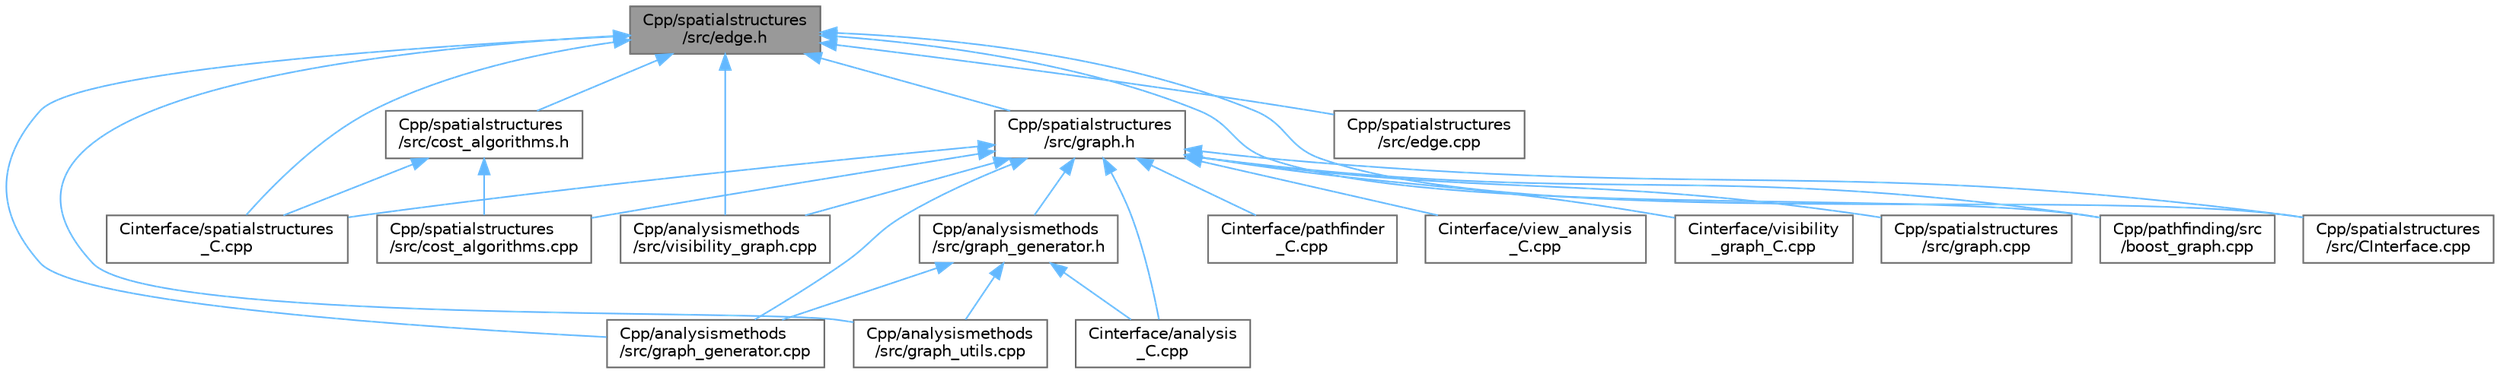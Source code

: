 digraph "Cpp/spatialstructures/src/edge.h"
{
 // LATEX_PDF_SIZE
  bgcolor="transparent";
  edge [fontname=Helvetica,fontsize=10,labelfontname=Helvetica,labelfontsize=10];
  node [fontname=Helvetica,fontsize=10,shape=box,height=0.2,width=0.4];
  Node1 [label="Cpp/spatialstructures\l/src/edge.h",height=0.2,width=0.4,color="gray40", fillcolor="grey60", style="filled", fontcolor="black",tooltip="Contains definitions for the Edge structure."];
  Node1 -> Node2 [dir="back",color="steelblue1",style="solid"];
  Node2 [label="Cinterface/spatialstructures\l_C.cpp",height=0.2,width=0.4,color="grey40", fillcolor="white", style="filled",URL="$a00434.html",tooltip=" "];
  Node1 -> Node3 [dir="back",color="steelblue1",style="solid"];
  Node3 [label="Cpp/analysismethods\l/src/graph_generator.cpp",height=0.2,width=0.4,color="grey40", fillcolor="white", style="filled",URL="$a00005.html",tooltip="Contains implementation for the functions in the GraphGenerator class."];
  Node1 -> Node4 [dir="back",color="steelblue1",style="solid"];
  Node4 [label="Cpp/analysismethods\l/src/graph_utils.cpp",height=0.2,width=0.4,color="grey40", fillcolor="white", style="filled",URL="$a00011.html",tooltip=" "];
  Node1 -> Node5 [dir="back",color="steelblue1",style="solid"];
  Node5 [label="Cpp/analysismethods\l/src/visibility_graph.cpp",height=0.2,width=0.4,color="grey40", fillcolor="white", style="filled",URL="$a00026.html",tooltip="Contains implementation for the VisibilityGraph class."];
  Node1 -> Node6 [dir="back",color="steelblue1",style="solid"];
  Node6 [label="Cpp/pathfinding/src\l/boost_graph.cpp",height=0.2,width=0.4,color="grey40", fillcolor="white", style="filled",URL="$a00197.html",tooltip="Contains implementation for the BoostGraph class."];
  Node1 -> Node7 [dir="back",color="steelblue1",style="solid"];
  Node7 [label="Cpp/spatialstructures\l/src/CInterface.cpp",height=0.2,width=0.4,color="grey40", fillcolor="white", style="filled",URL="$a00245.html",tooltip="Contains implementation for the CInterface."];
  Node1 -> Node8 [dir="back",color="steelblue1",style="solid"];
  Node8 [label="Cpp/spatialstructures\l/src/cost_algorithms.h",height=0.2,width=0.4,color="grey40", fillcolor="white", style="filled",URL="$a00257.html",tooltip="Contains implementation for the HF::SpatialStructures::CostAlgorithms namespace."];
  Node8 -> Node2 [dir="back",color="steelblue1",style="solid"];
  Node8 -> Node9 [dir="back",color="steelblue1",style="solid"];
  Node9 [label="Cpp/spatialstructures\l/src/cost_algorithms.cpp",height=0.2,width=0.4,color="grey40", fillcolor="white", style="filled",URL="$a00254.html",tooltip=" "];
  Node1 -> Node10 [dir="back",color="steelblue1",style="solid"];
  Node10 [label="Cpp/spatialstructures\l/src/edge.cpp",height=0.2,width=0.4,color="grey40", fillcolor="white", style="filled",URL="$a00260.html",tooltip="Contains implementation for the Edge structure."];
  Node1 -> Node11 [dir="back",color="steelblue1",style="solid"];
  Node11 [label="Cpp/spatialstructures\l/src/graph.h",height=0.2,width=0.4,color="grey40", fillcolor="white", style="filled",URL="$a00269.html",tooltip="Contains definitions for the Graph  class."];
  Node11 -> Node12 [dir="back",color="steelblue1",style="solid"];
  Node12 [label="Cinterface/analysis\l_C.cpp",height=0.2,width=0.4,color="grey40", fillcolor="white", style="filled",URL="$a00404.html",tooltip=" "];
  Node11 -> Node13 [dir="back",color="steelblue1",style="solid"];
  Node13 [label="Cinterface/pathfinder\l_C.cpp",height=0.2,width=0.4,color="grey40", fillcolor="white", style="filled",URL="$a00422.html",tooltip=" "];
  Node11 -> Node2 [dir="back",color="steelblue1",style="solid"];
  Node11 -> Node14 [dir="back",color="steelblue1",style="solid"];
  Node14 [label="Cinterface/view_analysis\l_C.cpp",height=0.2,width=0.4,color="grey40", fillcolor="white", style="filled",URL="$a00440.html",tooltip=" "];
  Node11 -> Node15 [dir="back",color="steelblue1",style="solid"];
  Node15 [label="Cinterface/visibility\l_graph_C.cpp",height=0.2,width=0.4,color="grey40", fillcolor="white", style="filled",URL="$a00446.html",tooltip=" "];
  Node11 -> Node3 [dir="back",color="steelblue1",style="solid"];
  Node11 -> Node16 [dir="back",color="steelblue1",style="solid"];
  Node16 [label="Cpp/analysismethods\l/src/graph_generator.h",height=0.2,width=0.4,color="grey40", fillcolor="white", style="filled",URL="$a00008.html",tooltip="Contains declarations for all functions related to the graph generator."];
  Node16 -> Node12 [dir="back",color="steelblue1",style="solid"];
  Node16 -> Node3 [dir="back",color="steelblue1",style="solid"];
  Node16 -> Node4 [dir="back",color="steelblue1",style="solid"];
  Node11 -> Node5 [dir="back",color="steelblue1",style="solid"];
  Node11 -> Node6 [dir="back",color="steelblue1",style="solid"];
  Node11 -> Node7 [dir="back",color="steelblue1",style="solid"];
  Node11 -> Node9 [dir="back",color="steelblue1",style="solid"];
  Node11 -> Node17 [dir="back",color="steelblue1",style="solid"];
  Node17 [label="Cpp/spatialstructures\l/src/graph.cpp",height=0.2,width=0.4,color="grey40", fillcolor="white", style="filled",URL="$a00266.html",tooltip="Contains implementation for the Graph class."];
}
